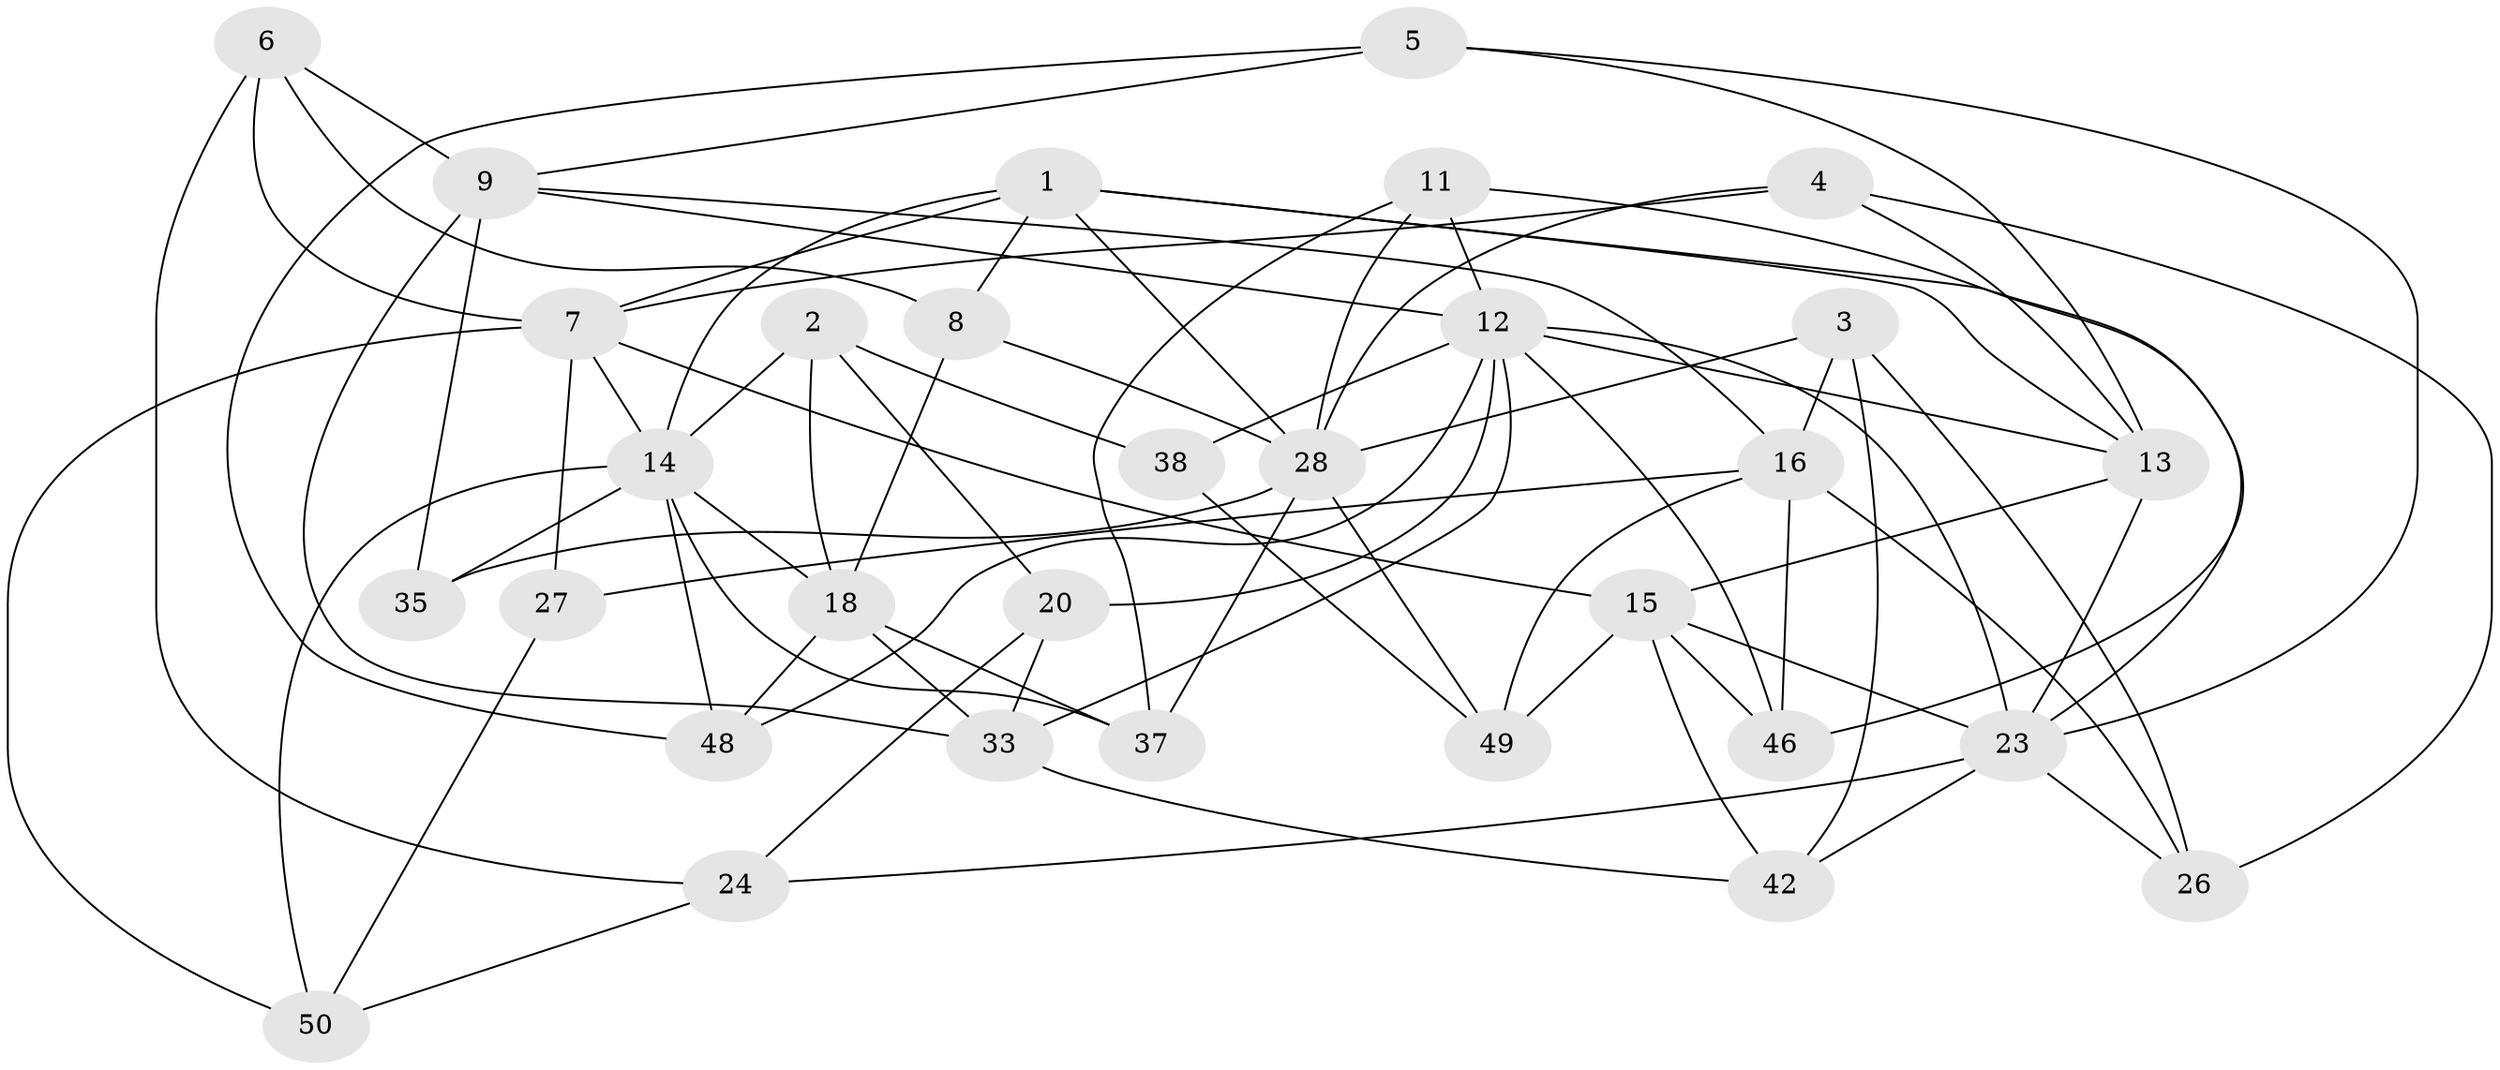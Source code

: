 // original degree distribution, {4: 1.0}
// Generated by graph-tools (version 1.1) at 2025/20/03/04/25 18:20:37]
// undirected, 31 vertices, 77 edges
graph export_dot {
graph [start="1"]
  node [color=gray90,style=filled];
  1 [super="+10+17"];
  2;
  3;
  4;
  5;
  6;
  7 [super="+21"];
  8;
  9 [super="+44"];
  11;
  12 [super="+34+22"];
  13 [super="+30"];
  14 [super="+32+19"];
  15 [super="+29"];
  16 [super="+43"];
  18 [super="+41"];
  20;
  23 [super="+25"];
  24;
  26;
  27;
  28 [super="+31+51"];
  33 [super="+40"];
  35;
  37;
  38;
  42;
  46;
  48;
  49;
  50;
  1 -- 23;
  1 -- 28;
  1 -- 8;
  1 -- 14;
  1 -- 13;
  1 -- 7;
  2 -- 20;
  2 -- 38;
  2 -- 18;
  2 -- 14;
  3 -- 26;
  3 -- 16;
  3 -- 42;
  3 -- 28;
  4 -- 26;
  4 -- 13;
  4 -- 28;
  4 -- 7;
  5 -- 48;
  5 -- 9;
  5 -- 13;
  5 -- 23;
  6 -- 24;
  6 -- 8;
  6 -- 9;
  6 -- 7;
  7 -- 27 [weight=2];
  7 -- 50;
  7 -- 15;
  7 -- 14;
  8 -- 28;
  8 -- 18;
  9 -- 33 [weight=2];
  9 -- 16;
  9 -- 35 [weight=2];
  9 -- 12;
  11 -- 37;
  11 -- 46;
  11 -- 28;
  11 -- 12;
  12 -- 38 [weight=2];
  12 -- 33;
  12 -- 48;
  12 -- 20;
  12 -- 46;
  12 -- 13;
  12 -- 23;
  13 -- 15;
  13 -- 23;
  14 -- 50;
  14 -- 48;
  14 -- 35;
  14 -- 18;
  14 -- 37;
  15 -- 49;
  15 -- 42;
  15 -- 23;
  15 -- 46;
  16 -- 26;
  16 -- 46;
  16 -- 49;
  16 -- 27;
  18 -- 48;
  18 -- 33;
  18 -- 37;
  20 -- 33;
  20 -- 24;
  23 -- 42;
  23 -- 24;
  23 -- 26;
  24 -- 50;
  27 -- 50;
  28 -- 35;
  28 -- 49;
  28 -- 37;
  33 -- 42;
  38 -- 49;
}

